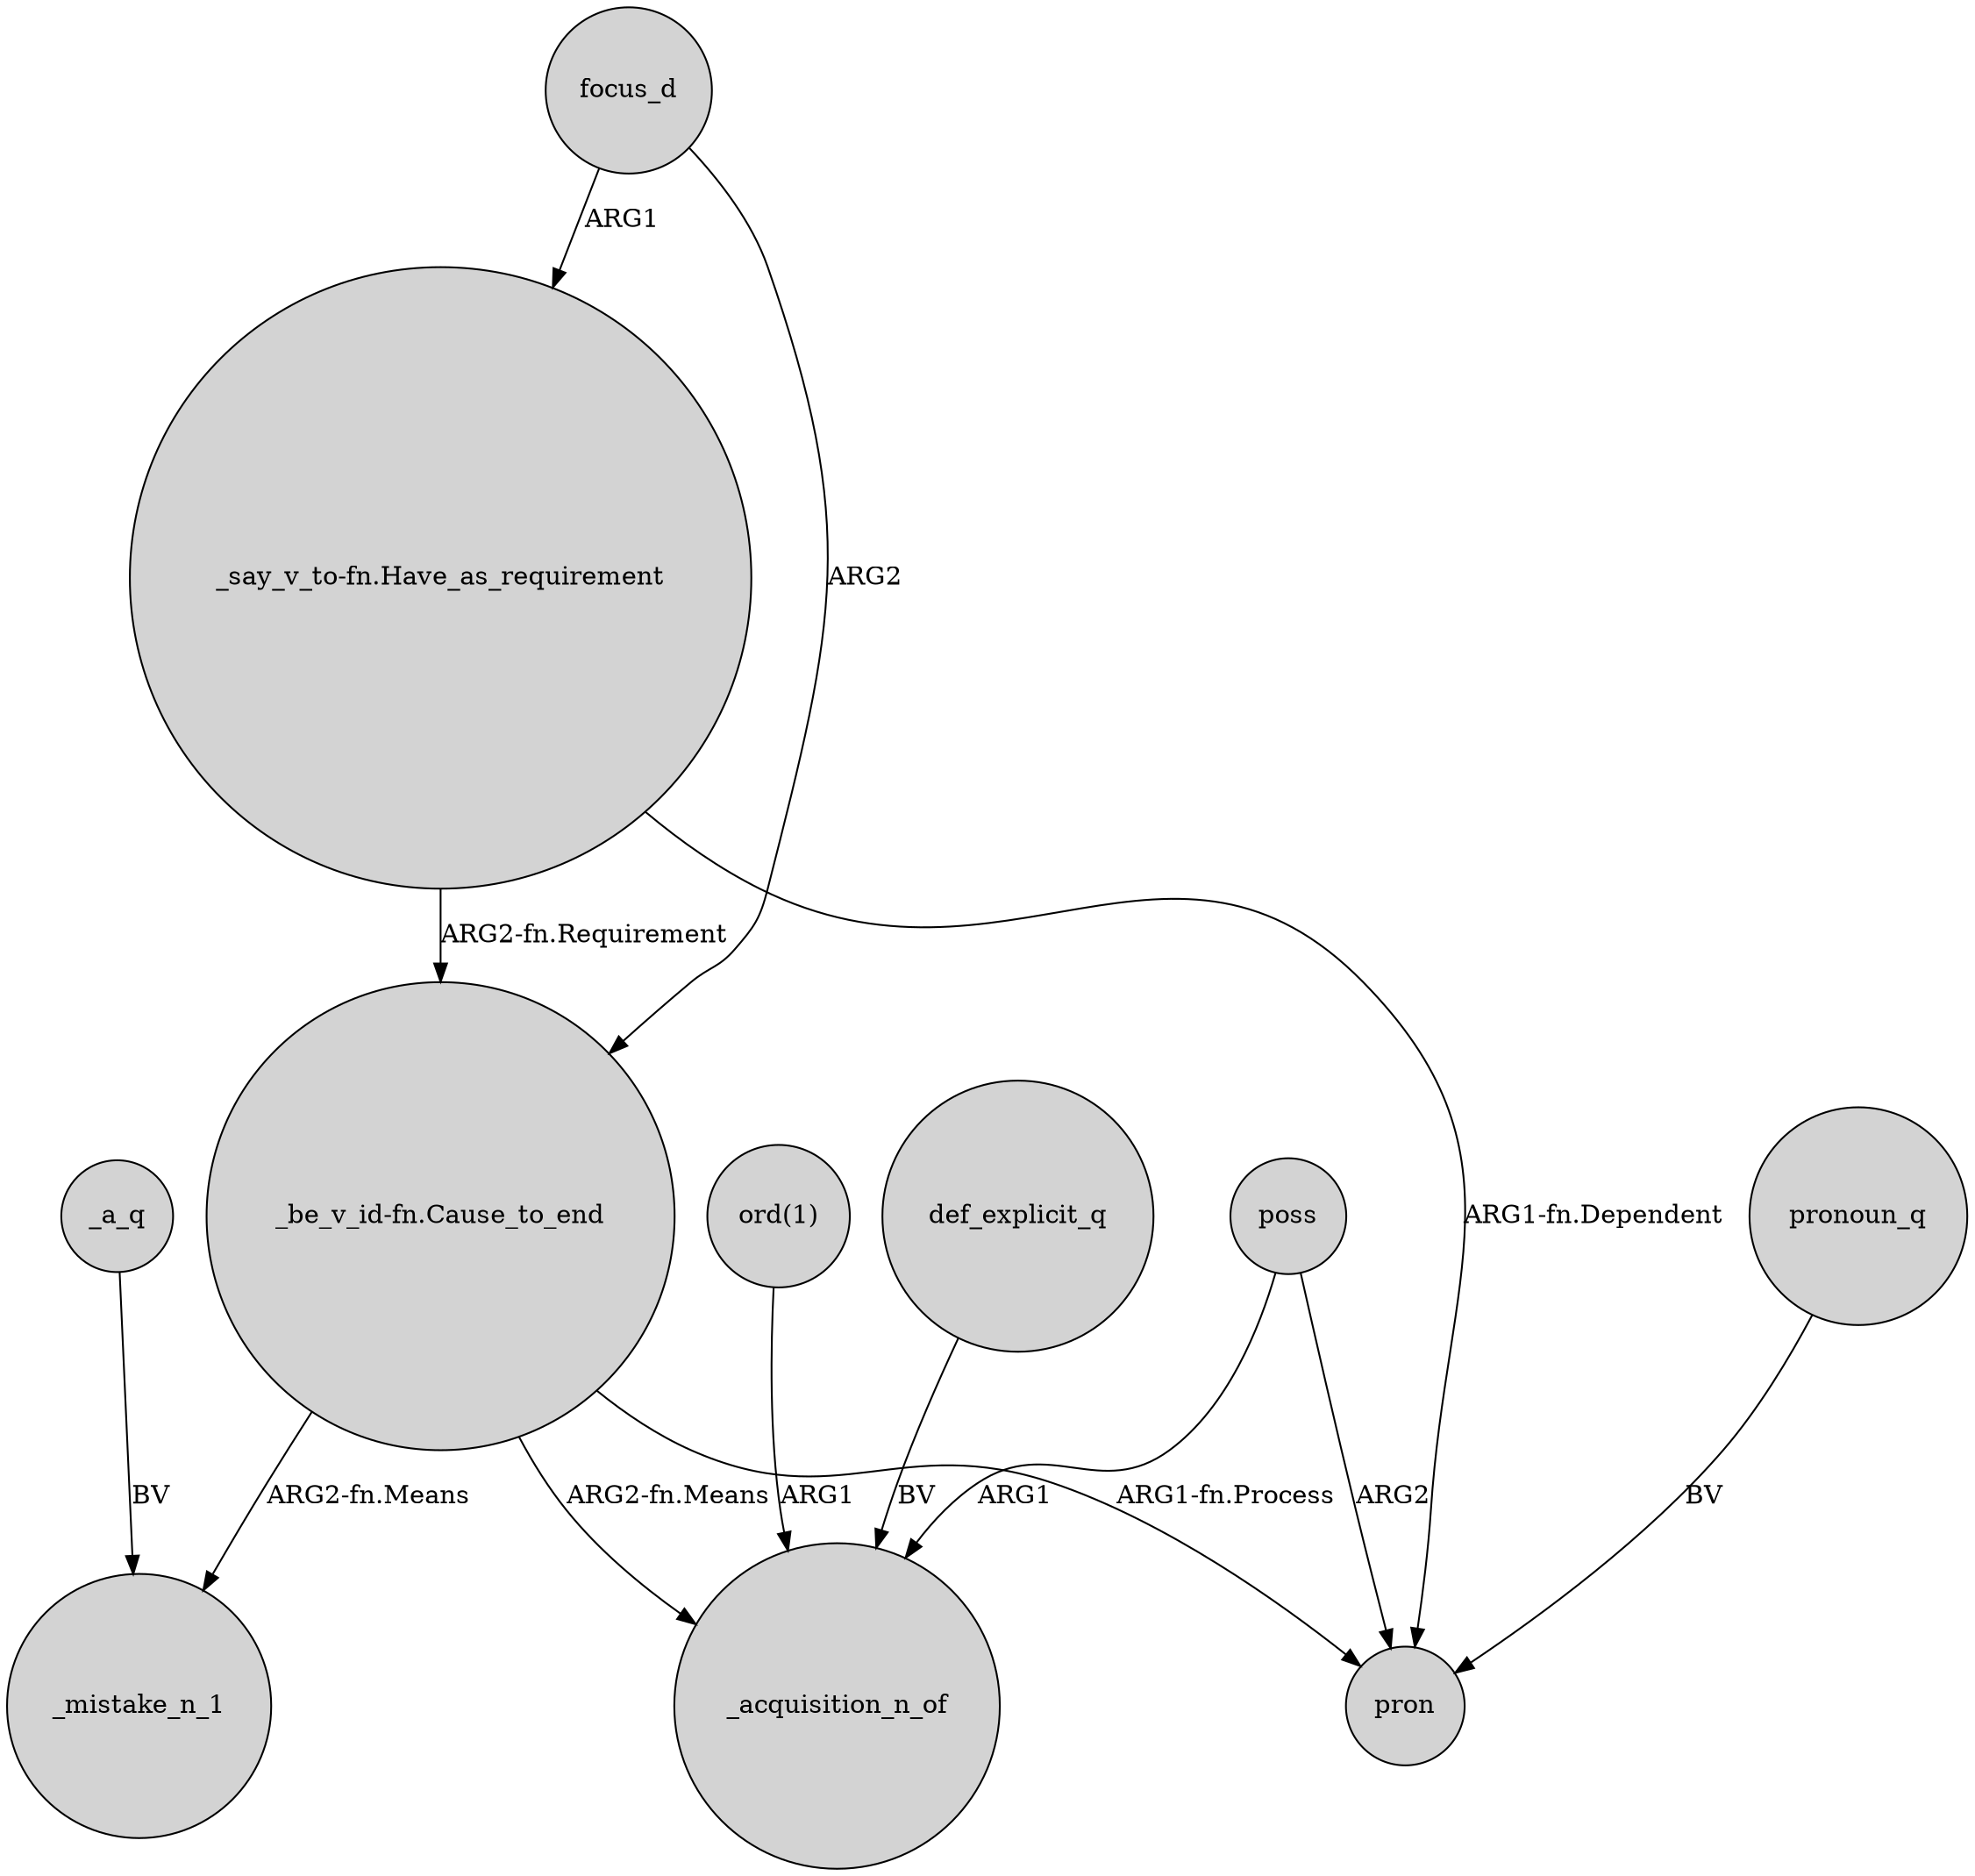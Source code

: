 digraph {
	node [shape=circle style=filled]
	"_be_v_id-fn.Cause_to_end" -> _mistake_n_1 [label="ARG2-fn.Means"]
	"ord(1)" -> _acquisition_n_of [label=ARG1]
	"_say_v_to-fn.Have_as_requirement" -> pron [label="ARG1-fn.Dependent"]
	def_explicit_q -> _acquisition_n_of [label=BV]
	focus_d -> "_be_v_id-fn.Cause_to_end" [label=ARG2]
	"_say_v_to-fn.Have_as_requirement" -> "_be_v_id-fn.Cause_to_end" [label="ARG2-fn.Requirement"]
	pronoun_q -> pron [label=BV]
	"_be_v_id-fn.Cause_to_end" -> pron [label="ARG1-fn.Process"]
	poss -> _acquisition_n_of [label=ARG1]
	focus_d -> "_say_v_to-fn.Have_as_requirement" [label=ARG1]
	poss -> pron [label=ARG2]
	"_be_v_id-fn.Cause_to_end" -> _acquisition_n_of [label="ARG2-fn.Means"]
	_a_q -> _mistake_n_1 [label=BV]
}
